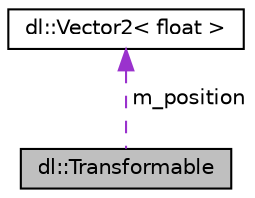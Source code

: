 digraph "dl::Transformable"
{
 // LATEX_PDF_SIZE
  edge [fontname="Helvetica",fontsize="10",labelfontname="Helvetica",labelfontsize="10"];
  node [fontname="Helvetica",fontsize="10",shape=record];
  Node1 [label="dl::Transformable",height=0.2,width=0.4,color="black", fillcolor="grey75", style="filled", fontcolor="black",tooltip="A base class for anything that has a position on the screen."];
  Node2 -> Node1 [dir="back",color="darkorchid3",fontsize="10",style="dashed",label=" m_position" ,fontname="Helvetica"];
  Node2 [label="dl::Vector2\< float \>",height=0.2,width=0.4,color="black", fillcolor="white", style="filled",URL="$classdl_1_1Vector2.html",tooltip=" "];
}
